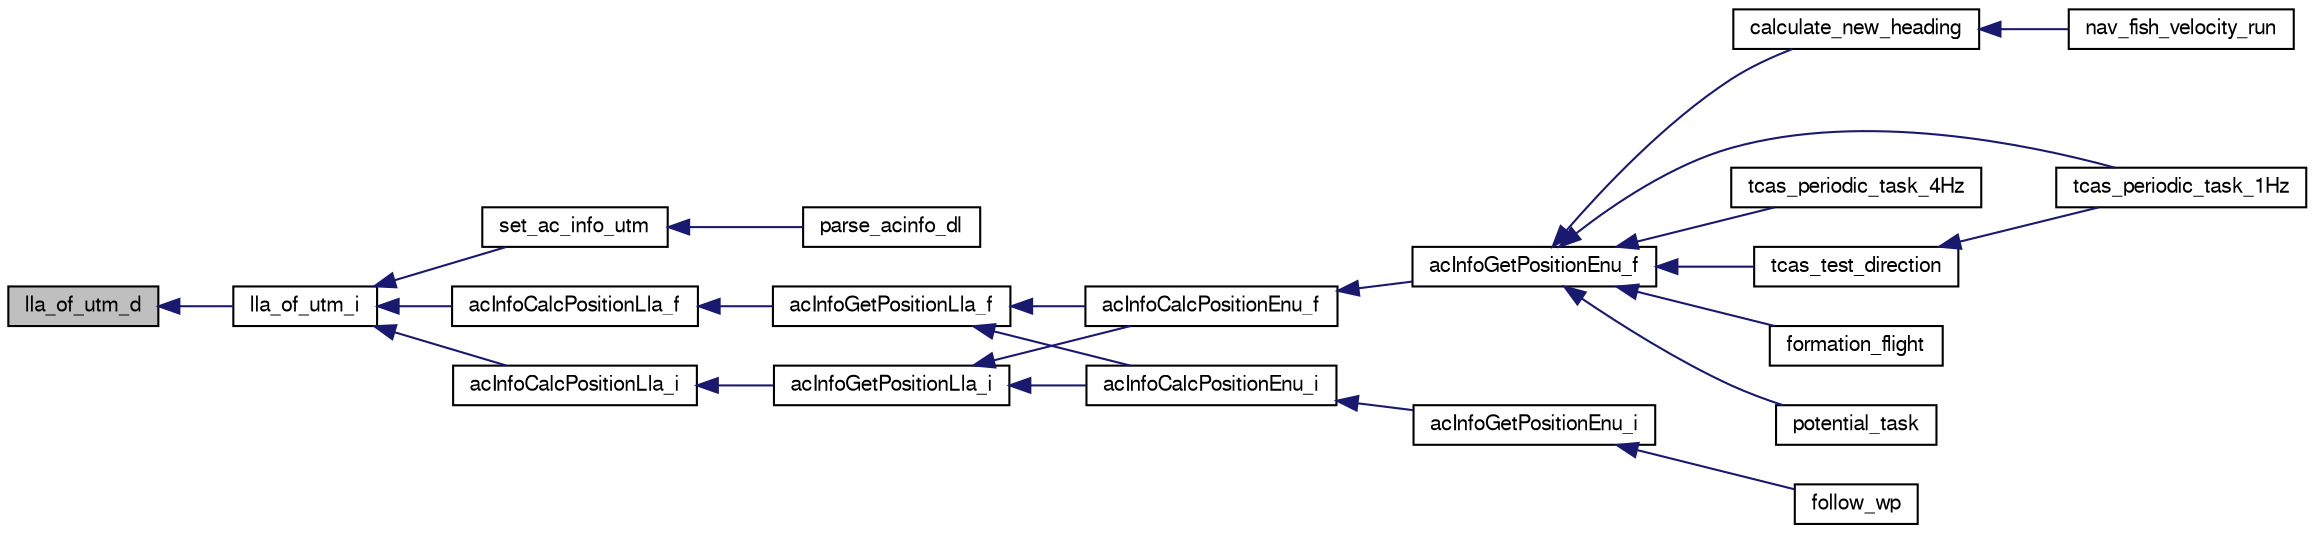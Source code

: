 digraph "lla_of_utm_d"
{
  edge [fontname="FreeSans",fontsize="10",labelfontname="FreeSans",labelfontsize="10"];
  node [fontname="FreeSans",fontsize="10",shape=record];
  rankdir="LR";
  Node1 [label="lla_of_utm_d",height=0.2,width=0.4,color="black", fillcolor="grey75", style="filled", fontcolor="black"];
  Node1 -> Node2 [dir="back",color="midnightblue",fontsize="10",style="solid",fontname="FreeSans"];
  Node2 [label="lla_of_utm_i",height=0.2,width=0.4,color="black", fillcolor="white", style="filled",URL="$group__math__geodetic__int.html#ga3e1a1eaa12a3890f5a70574219a74d9e",tooltip="Convert a UTM to LLA. "];
  Node2 -> Node3 [dir="back",color="midnightblue",fontsize="10",style="solid",fontname="FreeSans"];
  Node3 [label="set_ac_info_utm",height=0.2,width=0.4,color="black", fillcolor="white", style="filled",URL="$group__ac__info.html#ga2f523b260d5f5dda8f138ba70435479c",tooltip="Set Aircraft info. "];
  Node3 -> Node4 [dir="back",color="midnightblue",fontsize="10",style="solid",fontname="FreeSans"];
  Node4 [label="parse_acinfo_dl",height=0.2,width=0.4,color="black", fillcolor="white", style="filled",URL="$group__ac__info.html#ga17b120995d97d500b7eb5aea22214041",tooltip="Parse all datalink or telemetry messages that contain global position of other acs Messages currently..."];
  Node2 -> Node5 [dir="back",color="midnightblue",fontsize="10",style="solid",fontname="FreeSans"];
  Node5 [label="acInfoCalcPositionLla_i",height=0.2,width=0.4,color="black", fillcolor="white", style="filled",URL="$group__ac__info.html#ga660def4d2d1433508928beb427d1b7c7"];
  Node5 -> Node6 [dir="back",color="midnightblue",fontsize="10",style="solid",fontname="FreeSans"];
  Node6 [label="acInfoGetPositionLla_i",height=0.2,width=0.4,color="black", fillcolor="white", style="filled",URL="$group__ac__info.html#gafc650e7d5bdaa36628912178842e55bd",tooltip="Get position from LLA coordinates (int). "];
  Node6 -> Node7 [dir="back",color="midnightblue",fontsize="10",style="solid",fontname="FreeSans"];
  Node7 [label="acInfoCalcPositionEnu_f",height=0.2,width=0.4,color="black", fillcolor="white", style="filled",URL="$group__ac__info.html#ga5f26bc7946ecd4d712ed0baa6cbe8dd1"];
  Node7 -> Node8 [dir="back",color="midnightblue",fontsize="10",style="solid",fontname="FreeSans"];
  Node8 [label="acInfoGetPositionEnu_f",height=0.2,width=0.4,color="black", fillcolor="white", style="filled",URL="$group__ac__info.html#ga525710b691b4f60d3e55c3c4b2cb092c",tooltip="Get position in local ENU coordinates (float). "];
  Node8 -> Node9 [dir="back",color="midnightblue",fontsize="10",style="solid",fontname="FreeSans"];
  Node9 [label="calculate_new_heading",height=0.2,width=0.4,color="black", fillcolor="white", style="filled",URL="$nav__fish_8c.html#aabac53beb17b84ea4474a72fb85e2abb",tooltip="calculates new variation of the heading for the uav based on current state "];
  Node9 -> Node10 [dir="back",color="midnightblue",fontsize="10",style="solid",fontname="FreeSans"];
  Node10 [label="nav_fish_velocity_run",height=0.2,width=0.4,color="black", fillcolor="white", style="filled",URL="$nav__fish_8h.html#ae25f7a8ee455c00944445f6b12b3a49f",tooltip="nav fish velocity run "];
  Node8 -> Node11 [dir="back",color="midnightblue",fontsize="10",style="solid",fontname="FreeSans"];
  Node11 [label="formation_flight",height=0.2,width=0.4,color="black", fillcolor="white", style="filled",URL="$formation_8h.html#a18de0c4f9e864cb4db84458b33b463dd"];
  Node8 -> Node12 [dir="back",color="midnightblue",fontsize="10",style="solid",fontname="FreeSans"];
  Node12 [label="potential_task",height=0.2,width=0.4,color="black", fillcolor="white", style="filled",URL="$potential_8h.html#a2ecae8ed4b80ccfece655453a56db7cd"];
  Node8 -> Node13 [dir="back",color="midnightblue",fontsize="10",style="solid",fontname="FreeSans"];
  Node13 [label="tcas_periodic_task_1Hz",height=0.2,width=0.4,color="black", fillcolor="white", style="filled",URL="$tcas_8h.html#adb2f00821358ed6ad0f366e6a2422558"];
  Node8 -> Node14 [dir="back",color="midnightblue",fontsize="10",style="solid",fontname="FreeSans"];
  Node14 [label="tcas_periodic_task_4Hz",height=0.2,width=0.4,color="black", fillcolor="white", style="filled",URL="$tcas_8h.html#aa520d855e76e58f77855603fde040497"];
  Node8 -> Node15 [dir="back",color="midnightblue",fontsize="10",style="solid",fontname="FreeSans"];
  Node15 [label="tcas_test_direction",height=0.2,width=0.4,color="black", fillcolor="white", style="filled",URL="$tcas_8c.html#a5baa7069079b8f1211e22af90cf7593b"];
  Node15 -> Node13 [dir="back",color="midnightblue",fontsize="10",style="solid",fontname="FreeSans"];
  Node6 -> Node16 [dir="back",color="midnightblue",fontsize="10",style="solid",fontname="FreeSans"];
  Node16 [label="acInfoCalcPositionEnu_i",height=0.2,width=0.4,color="black", fillcolor="white", style="filled",URL="$group__ac__info.html#gad27d2e9d1854b608ee9d187eb51a368e"];
  Node16 -> Node17 [dir="back",color="midnightblue",fontsize="10",style="solid",fontname="FreeSans"];
  Node17 [label="acInfoGetPositionEnu_i",height=0.2,width=0.4,color="black", fillcolor="white", style="filled",URL="$group__ac__info.html#ga375088f288d8540b8f3404c6a58f4646",tooltip="Get position in local ENU coordinates (int). "];
  Node17 -> Node18 [dir="back",color="midnightblue",fontsize="10",style="solid",fontname="FreeSans"];
  Node18 [label="follow_wp",height=0.2,width=0.4,color="black", fillcolor="white", style="filled",URL="$follow_8h.html#a193d671739e35bbb235456cb3b65e9ff"];
  Node2 -> Node19 [dir="back",color="midnightblue",fontsize="10",style="solid",fontname="FreeSans"];
  Node19 [label="acInfoCalcPositionLla_f",height=0.2,width=0.4,color="black", fillcolor="white", style="filled",URL="$group__ac__info.html#ga66c45f46dcc1835b0297fcb89240db20"];
  Node19 -> Node20 [dir="back",color="midnightblue",fontsize="10",style="solid",fontname="FreeSans"];
  Node20 [label="acInfoGetPositionLla_f",height=0.2,width=0.4,color="black", fillcolor="white", style="filled",URL="$group__ac__info.html#ga9712309206b85d9fb005f0ba19553a04",tooltip="Get position from LLA coordinates (float). "];
  Node20 -> Node7 [dir="back",color="midnightblue",fontsize="10",style="solid",fontname="FreeSans"];
  Node20 -> Node16 [dir="back",color="midnightblue",fontsize="10",style="solid",fontname="FreeSans"];
}

